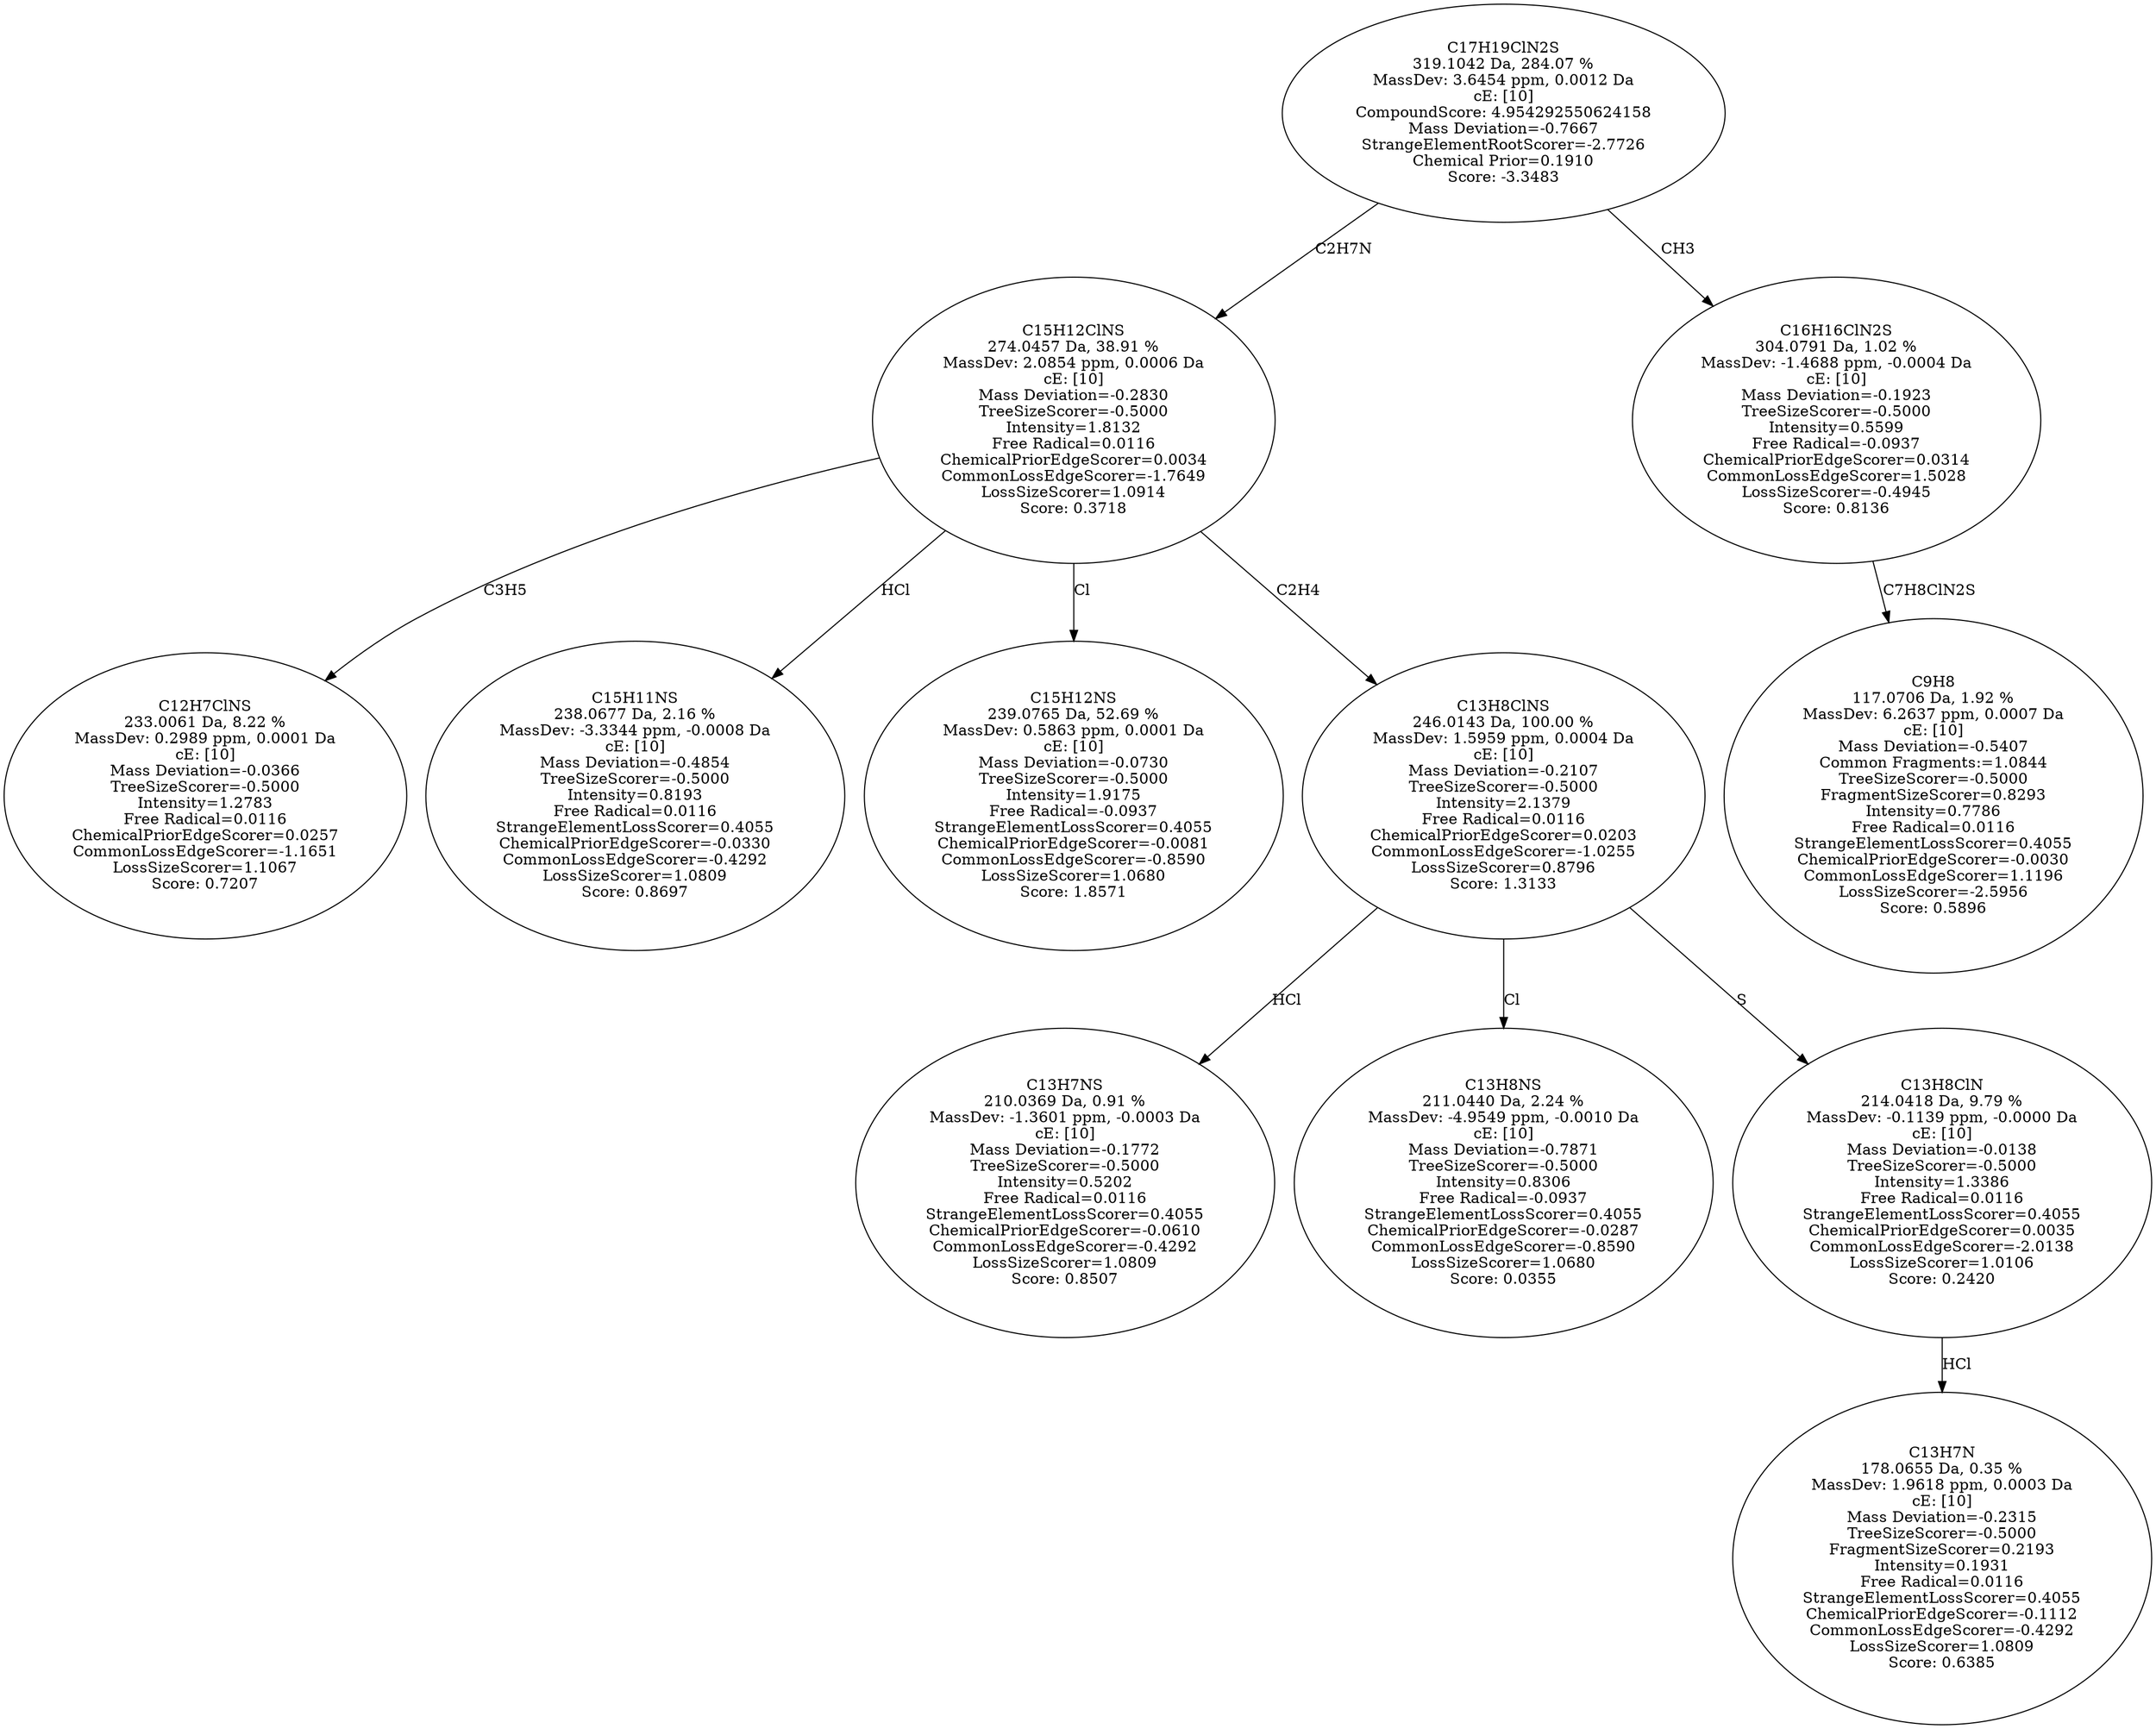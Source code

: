 strict digraph {
v1 [label="C12H7ClNS\n233.0061 Da, 8.22 %\nMassDev: 0.2989 ppm, 0.0001 Da\ncE: [10]\nMass Deviation=-0.0366\nTreeSizeScorer=-0.5000\nIntensity=1.2783\nFree Radical=0.0116\nChemicalPriorEdgeScorer=0.0257\nCommonLossEdgeScorer=-1.1651\nLossSizeScorer=1.1067\nScore: 0.7207"];
v2 [label="C15H11NS\n238.0677 Da, 2.16 %\nMassDev: -3.3344 ppm, -0.0008 Da\ncE: [10]\nMass Deviation=-0.4854\nTreeSizeScorer=-0.5000\nIntensity=0.8193\nFree Radical=0.0116\nStrangeElementLossScorer=0.4055\nChemicalPriorEdgeScorer=-0.0330\nCommonLossEdgeScorer=-0.4292\nLossSizeScorer=1.0809\nScore: 0.8697"];
v3 [label="C15H12NS\n239.0765 Da, 52.69 %\nMassDev: 0.5863 ppm, 0.0001 Da\ncE: [10]\nMass Deviation=-0.0730\nTreeSizeScorer=-0.5000\nIntensity=1.9175\nFree Radical=-0.0937\nStrangeElementLossScorer=0.4055\nChemicalPriorEdgeScorer=-0.0081\nCommonLossEdgeScorer=-0.8590\nLossSizeScorer=1.0680\nScore: 1.8571"];
v4 [label="C13H7NS\n210.0369 Da, 0.91 %\nMassDev: -1.3601 ppm, -0.0003 Da\ncE: [10]\nMass Deviation=-0.1772\nTreeSizeScorer=-0.5000\nIntensity=0.5202\nFree Radical=0.0116\nStrangeElementLossScorer=0.4055\nChemicalPriorEdgeScorer=-0.0610\nCommonLossEdgeScorer=-0.4292\nLossSizeScorer=1.0809\nScore: 0.8507"];
v5 [label="C13H8NS\n211.0440 Da, 2.24 %\nMassDev: -4.9549 ppm, -0.0010 Da\ncE: [10]\nMass Deviation=-0.7871\nTreeSizeScorer=-0.5000\nIntensity=0.8306\nFree Radical=-0.0937\nStrangeElementLossScorer=0.4055\nChemicalPriorEdgeScorer=-0.0287\nCommonLossEdgeScorer=-0.8590\nLossSizeScorer=1.0680\nScore: 0.0355"];
v6 [label="C13H7N\n178.0655 Da, 0.35 %\nMassDev: 1.9618 ppm, 0.0003 Da\ncE: [10]\nMass Deviation=-0.2315\nTreeSizeScorer=-0.5000\nFragmentSizeScorer=0.2193\nIntensity=0.1931\nFree Radical=0.0116\nStrangeElementLossScorer=0.4055\nChemicalPriorEdgeScorer=-0.1112\nCommonLossEdgeScorer=-0.4292\nLossSizeScorer=1.0809\nScore: 0.6385"];
v7 [label="C13H8ClN\n214.0418 Da, 9.79 %\nMassDev: -0.1139 ppm, -0.0000 Da\ncE: [10]\nMass Deviation=-0.0138\nTreeSizeScorer=-0.5000\nIntensity=1.3386\nFree Radical=0.0116\nStrangeElementLossScorer=0.4055\nChemicalPriorEdgeScorer=0.0035\nCommonLossEdgeScorer=-2.0138\nLossSizeScorer=1.0106\nScore: 0.2420"];
v8 [label="C13H8ClNS\n246.0143 Da, 100.00 %\nMassDev: 1.5959 ppm, 0.0004 Da\ncE: [10]\nMass Deviation=-0.2107\nTreeSizeScorer=-0.5000\nIntensity=2.1379\nFree Radical=0.0116\nChemicalPriorEdgeScorer=0.0203\nCommonLossEdgeScorer=-1.0255\nLossSizeScorer=0.8796\nScore: 1.3133"];
v9 [label="C15H12ClNS\n274.0457 Da, 38.91 %\nMassDev: 2.0854 ppm, 0.0006 Da\ncE: [10]\nMass Deviation=-0.2830\nTreeSizeScorer=-0.5000\nIntensity=1.8132\nFree Radical=0.0116\nChemicalPriorEdgeScorer=0.0034\nCommonLossEdgeScorer=-1.7649\nLossSizeScorer=1.0914\nScore: 0.3718"];
v10 [label="C9H8\n117.0706 Da, 1.92 %\nMassDev: 6.2637 ppm, 0.0007 Da\ncE: [10]\nMass Deviation=-0.5407\nCommon Fragments:=1.0844\nTreeSizeScorer=-0.5000\nFragmentSizeScorer=0.8293\nIntensity=0.7786\nFree Radical=0.0116\nStrangeElementLossScorer=0.4055\nChemicalPriorEdgeScorer=-0.0030\nCommonLossEdgeScorer=1.1196\nLossSizeScorer=-2.5956\nScore: 0.5896"];
v11 [label="C16H16ClN2S\n304.0791 Da, 1.02 %\nMassDev: -1.4688 ppm, -0.0004 Da\ncE: [10]\nMass Deviation=-0.1923\nTreeSizeScorer=-0.5000\nIntensity=0.5599\nFree Radical=-0.0937\nChemicalPriorEdgeScorer=0.0314\nCommonLossEdgeScorer=1.5028\nLossSizeScorer=-0.4945\nScore: 0.8136"];
v12 [label="C17H19ClN2S\n319.1042 Da, 284.07 %\nMassDev: 3.6454 ppm, 0.0012 Da\ncE: [10]\nCompoundScore: 4.954292550624158\nMass Deviation=-0.7667\nStrangeElementRootScorer=-2.7726\nChemical Prior=0.1910\nScore: -3.3483"];
v9 -> v1 [label="C3H5"];
v9 -> v2 [label="HCl"];
v9 -> v3 [label="Cl"];
v8 -> v4 [label="HCl"];
v8 -> v5 [label="Cl"];
v7 -> v6 [label="HCl"];
v8 -> v7 [label="S"];
v9 -> v8 [label="C2H4"];
v12 -> v9 [label="C2H7N"];
v11 -> v10 [label="C7H8ClN2S"];
v12 -> v11 [label="CH3"];
}